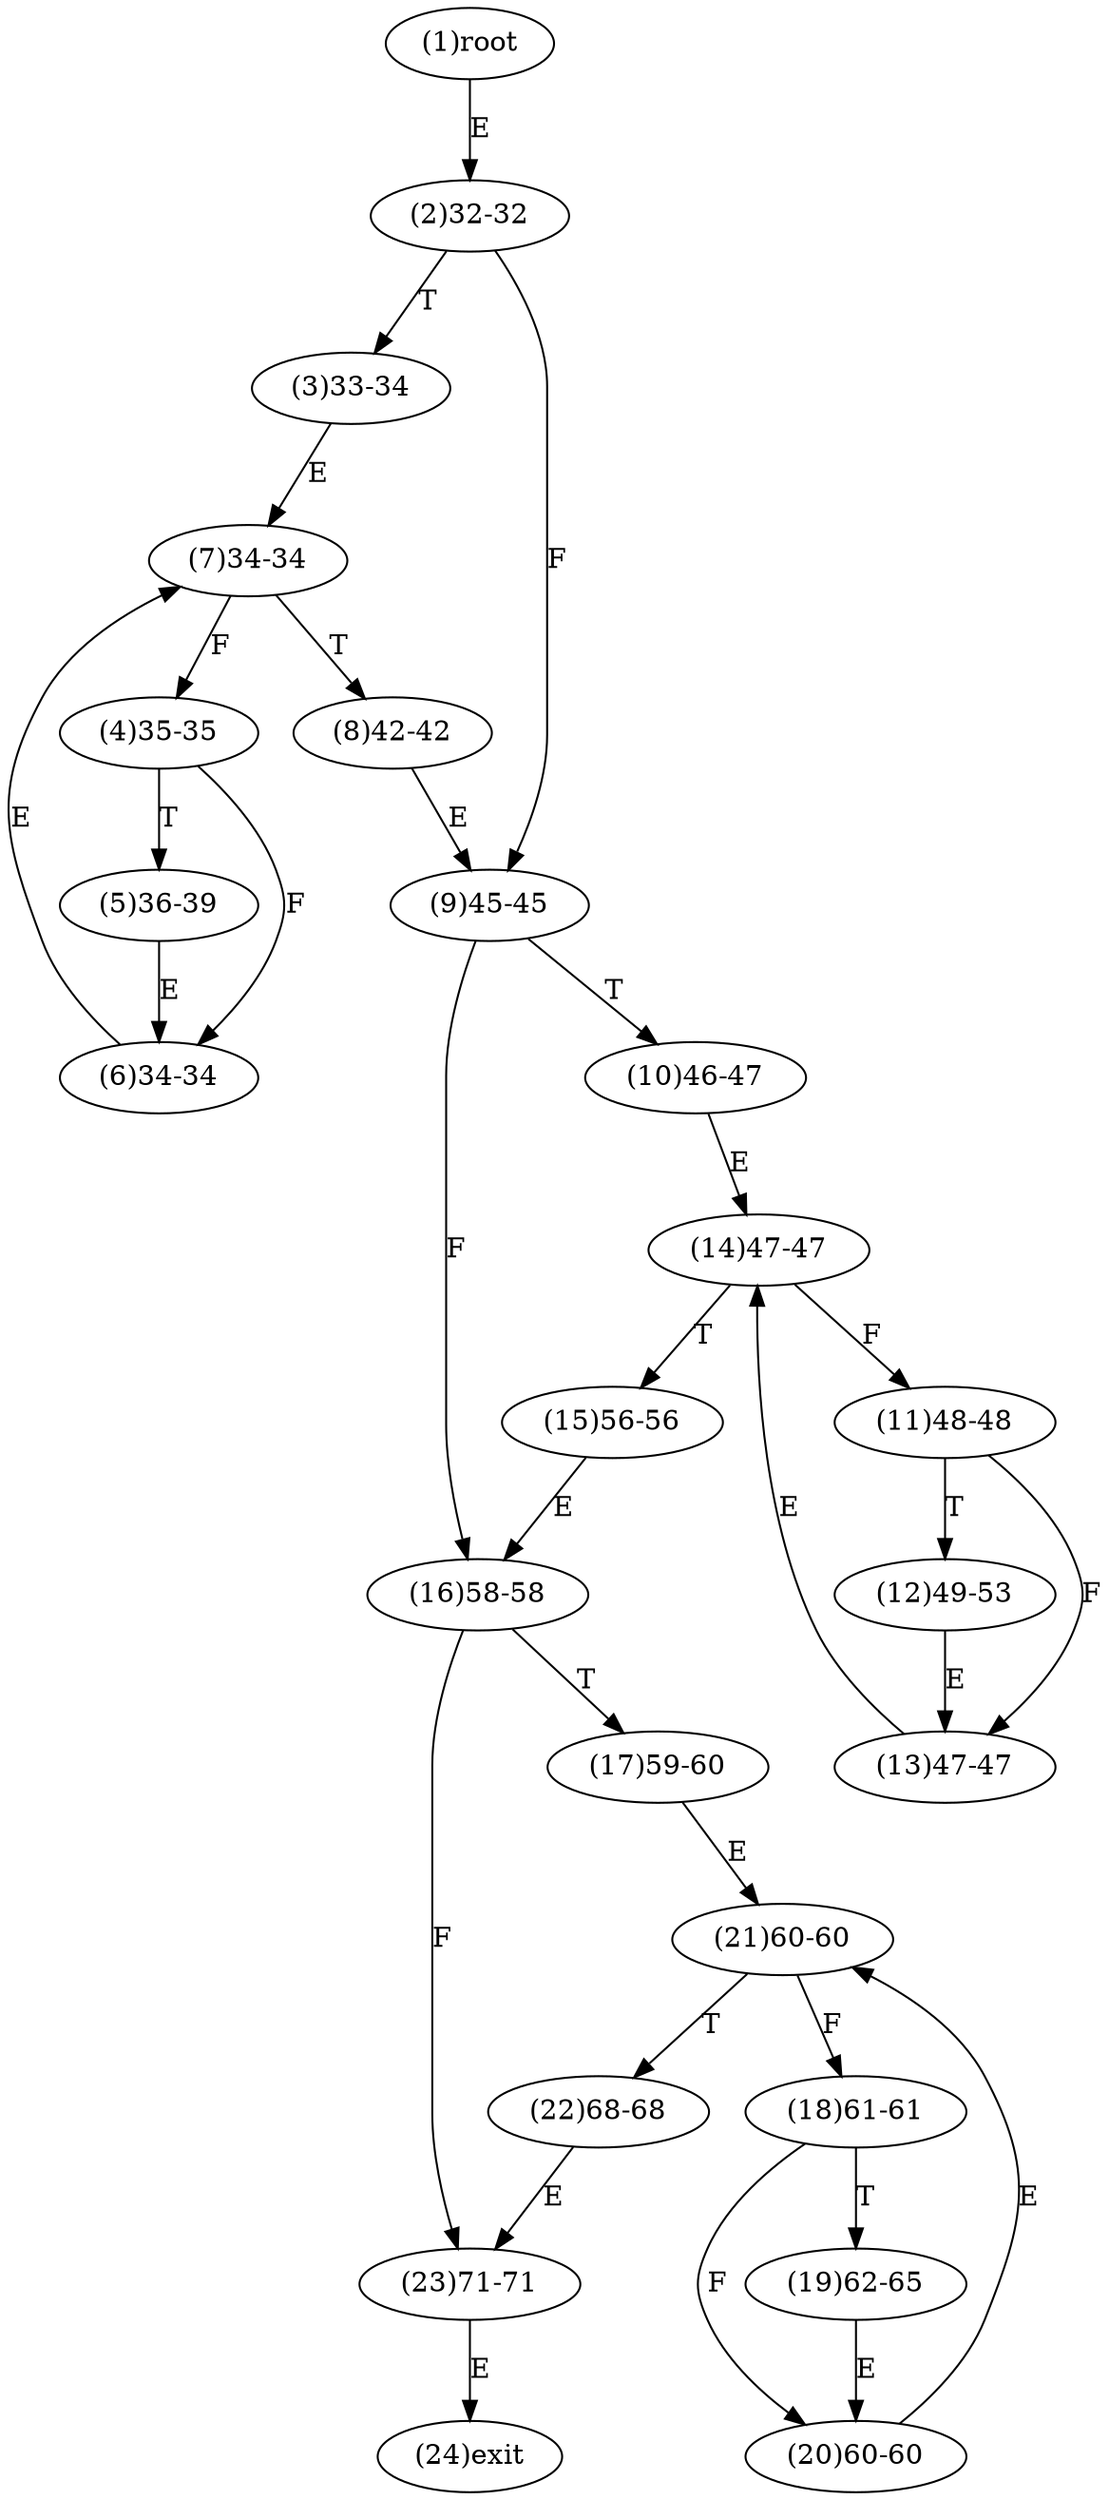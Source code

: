 digraph "" { 
1[ label="(1)root"];
2[ label="(2)32-32"];
3[ label="(3)33-34"];
4[ label="(4)35-35"];
5[ label="(5)36-39"];
6[ label="(6)34-34"];
7[ label="(7)34-34"];
8[ label="(8)42-42"];
9[ label="(9)45-45"];
10[ label="(10)46-47"];
11[ label="(11)48-48"];
12[ label="(12)49-53"];
13[ label="(13)47-47"];
14[ label="(14)47-47"];
15[ label="(15)56-56"];
17[ label="(17)59-60"];
16[ label="(16)58-58"];
19[ label="(19)62-65"];
18[ label="(18)61-61"];
21[ label="(21)60-60"];
20[ label="(20)60-60"];
23[ label="(23)71-71"];
22[ label="(22)68-68"];
24[ label="(24)exit"];
1->2[ label="E"];
2->9[ label="F"];
2->3[ label="T"];
3->7[ label="E"];
4->6[ label="F"];
4->5[ label="T"];
5->6[ label="E"];
6->7[ label="E"];
7->4[ label="F"];
7->8[ label="T"];
8->9[ label="E"];
9->16[ label="F"];
9->10[ label="T"];
10->14[ label="E"];
11->13[ label="F"];
11->12[ label="T"];
12->13[ label="E"];
13->14[ label="E"];
14->11[ label="F"];
14->15[ label="T"];
15->16[ label="E"];
16->23[ label="F"];
16->17[ label="T"];
17->21[ label="E"];
18->20[ label="F"];
18->19[ label="T"];
19->20[ label="E"];
20->21[ label="E"];
21->18[ label="F"];
21->22[ label="T"];
22->23[ label="E"];
23->24[ label="E"];
}
